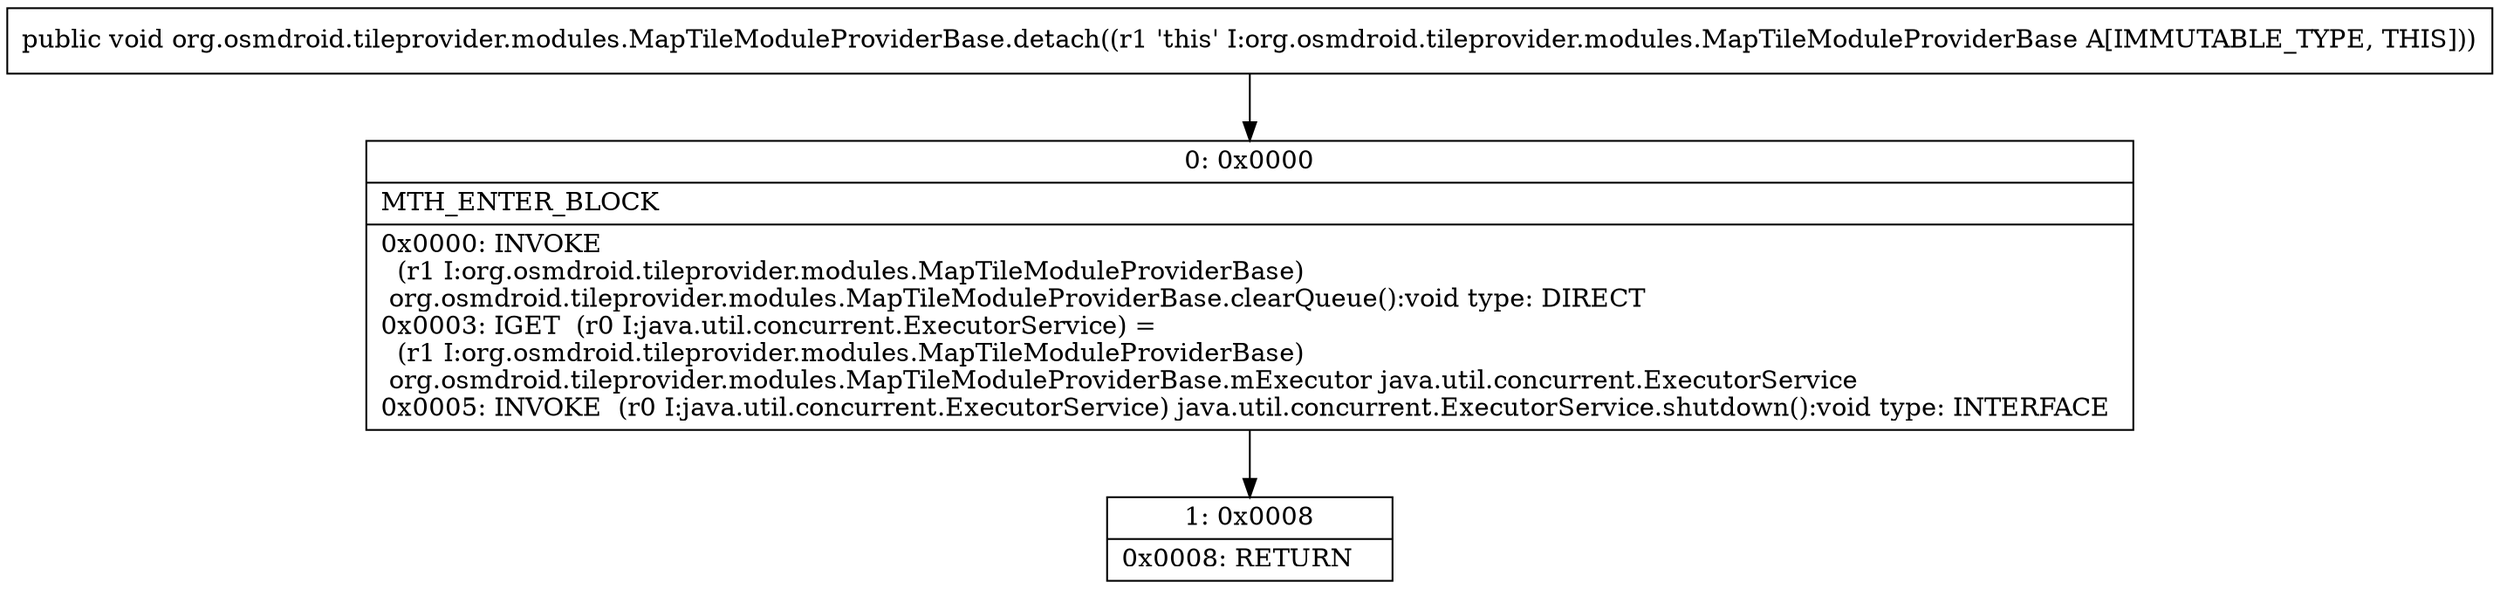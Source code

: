 digraph "CFG fororg.osmdroid.tileprovider.modules.MapTileModuleProviderBase.detach()V" {
Node_0 [shape=record,label="{0\:\ 0x0000|MTH_ENTER_BLOCK\l|0x0000: INVOKE  \l  (r1 I:org.osmdroid.tileprovider.modules.MapTileModuleProviderBase)\l org.osmdroid.tileprovider.modules.MapTileModuleProviderBase.clearQueue():void type: DIRECT \l0x0003: IGET  (r0 I:java.util.concurrent.ExecutorService) = \l  (r1 I:org.osmdroid.tileprovider.modules.MapTileModuleProviderBase)\l org.osmdroid.tileprovider.modules.MapTileModuleProviderBase.mExecutor java.util.concurrent.ExecutorService \l0x0005: INVOKE  (r0 I:java.util.concurrent.ExecutorService) java.util.concurrent.ExecutorService.shutdown():void type: INTERFACE \l}"];
Node_1 [shape=record,label="{1\:\ 0x0008|0x0008: RETURN   \l}"];
MethodNode[shape=record,label="{public void org.osmdroid.tileprovider.modules.MapTileModuleProviderBase.detach((r1 'this' I:org.osmdroid.tileprovider.modules.MapTileModuleProviderBase A[IMMUTABLE_TYPE, THIS])) }"];
MethodNode -> Node_0;
Node_0 -> Node_1;
}

